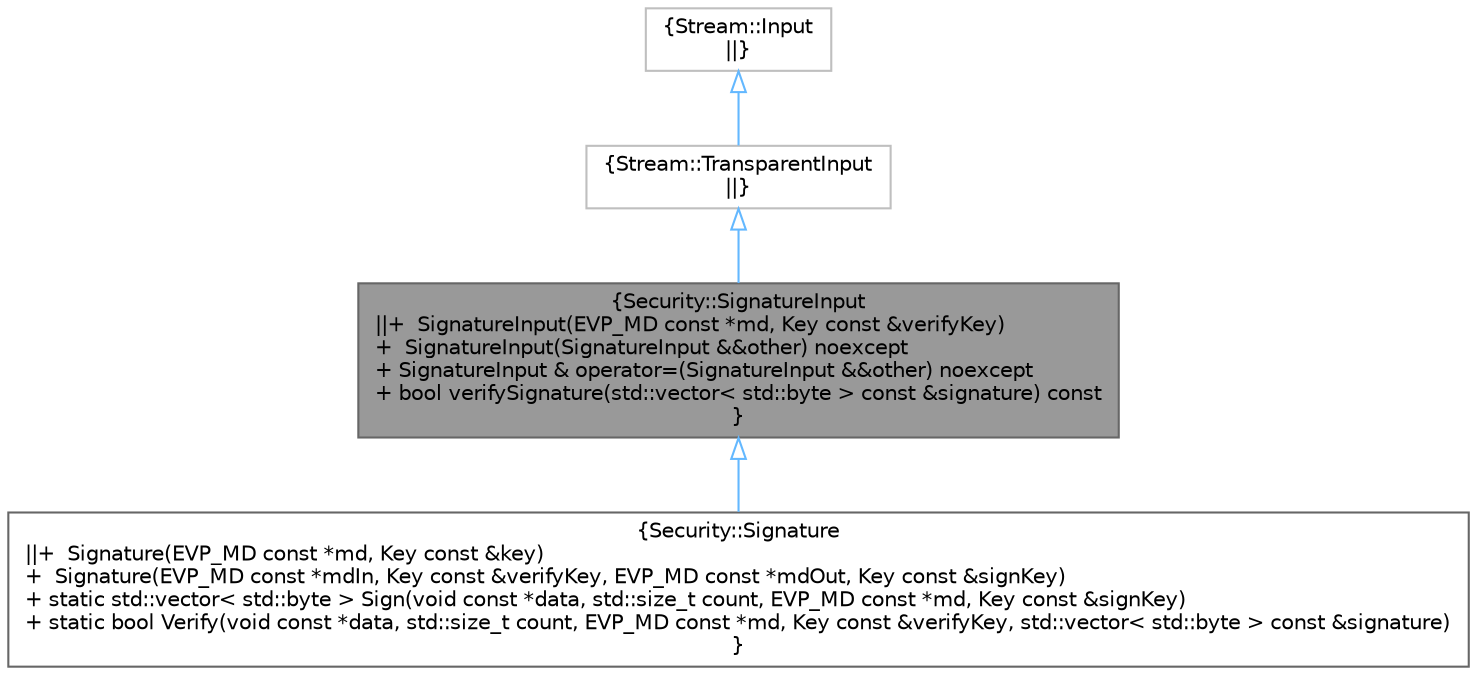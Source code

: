 digraph "Security::SignatureInput"
{
 // LATEX_PDF_SIZE
  bgcolor="transparent";
  edge [fontname=Helvetica,fontsize=10,labelfontname=Helvetica,labelfontsize=10];
  node [fontname=Helvetica,fontsize=10,shape=box,height=0.2,width=0.4];
  Node1 [label="{Security::SignatureInput\n||+  SignatureInput(EVP_MD const *md, Key const &verifyKey)\l+  SignatureInput(SignatureInput &&other) noexcept\l+ SignatureInput & operator=(SignatureInput &&other) noexcept\l+ bool verifySignature(std::vector\< std::byte \> const &signature) const\l}",height=0.2,width=0.4,color="gray40", fillcolor="grey60", style="filled", fontcolor="black",tooltip="Stream::Input Signature observer."];
  Node2 -> Node1 [dir="back",color="steelblue1",style="solid",arrowtail="onormal"];
  Node2 [label="{Stream::TransparentInput\n||}",height=0.2,width=0.4,color="grey75", fillcolor="white", style="filled",URL="/tmp/build/x64/Release/Stream/tag.xml$d1/dcd/classStream_1_1TransparentInput.html",tooltip=" "];
  Node3 -> Node2 [dir="back",color="steelblue1",style="solid",arrowtail="onormal"];
  Node3 [label="{Stream::Input\n||}",height=0.2,width=0.4,color="grey75", fillcolor="white", style="filled",URL="/tmp/build/x64/Release/Stream/tag.xml$d7/d83/classStream_1_1Input.html",tooltip=" "];
  Node1 -> Node4 [dir="back",color="steelblue1",style="solid",arrowtail="onormal"];
  Node4 [label="{Security::Signature\n||+  Signature(EVP_MD const *md, Key const &key)\l+  Signature(EVP_MD const *mdIn, Key const &verifyKey, EVP_MD const *mdOut, Key const &signKey)\l+ static std::vector\< std::byte \> Sign(void const *data, std::size_t count, EVP_MD const *md, Key const &signKey)\l+ static bool Verify(void const *data, std::size_t count, EVP_MD const *md, Key const &verifyKey, std::vector\< std::byte \> const &signature)\l}",height=0.2,width=0.4,color="gray40", fillcolor="white", style="filled",URL="$d0/d3a/classSecurity_1_1Signature.html",tooltip="Stream::Input / Stream::Output Signature observer."];
}
